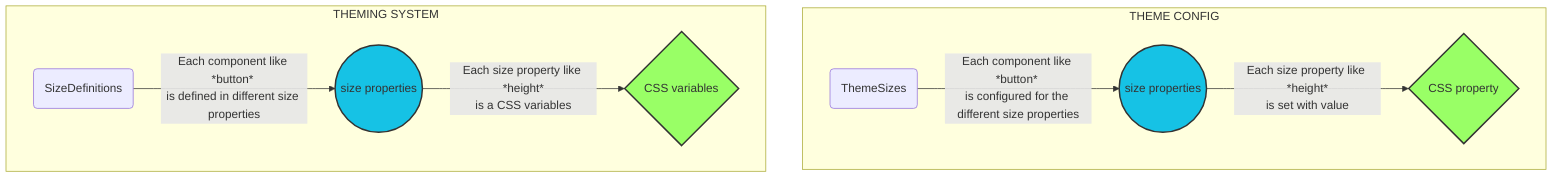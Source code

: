 graph TB

    subgraph THEME CONFIG
        tsizes(ThemeSizes)-- Each component like *button* <br/>is configured for the different size properties --> themeSizeProp((size properties))
        themeSizeProp((size properties))-- Each size property like *height*<br/>is set with value --> value{CSS property}

    end

    subgraph THEMING SYSTEM
        sdef(SizeDefinitions)-- Each component like *button* <br/>is defined in different size properties --> prop((size properties))
        prop((size properties))-- Each size property like *height*<br/>is a CSS variables --> var{CSS variables}
    end

    classDef green fill:#9f6,stroke:#333,stroke-width:2px;
    classDef blue fill:#16C2E5,stroke:#333,stroke-width:2px;
    class var,value green
    class prop,themeSizeProp blue